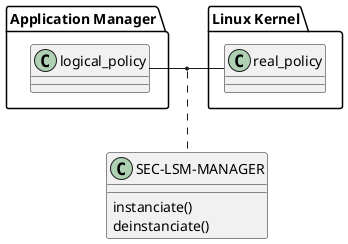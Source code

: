 @startuml

package "Application Manager" as appmgr {
   class logical_policy
}

package "Linux Kernel" as linux {
   class real_policy
}

logical_policy - real_policy
(logical_policy, real_policy) .. secmgr

class "SEC-LSM-MANAGER" as secmgr {
   instanciate()
   deinstanciate()
}

@enduml

